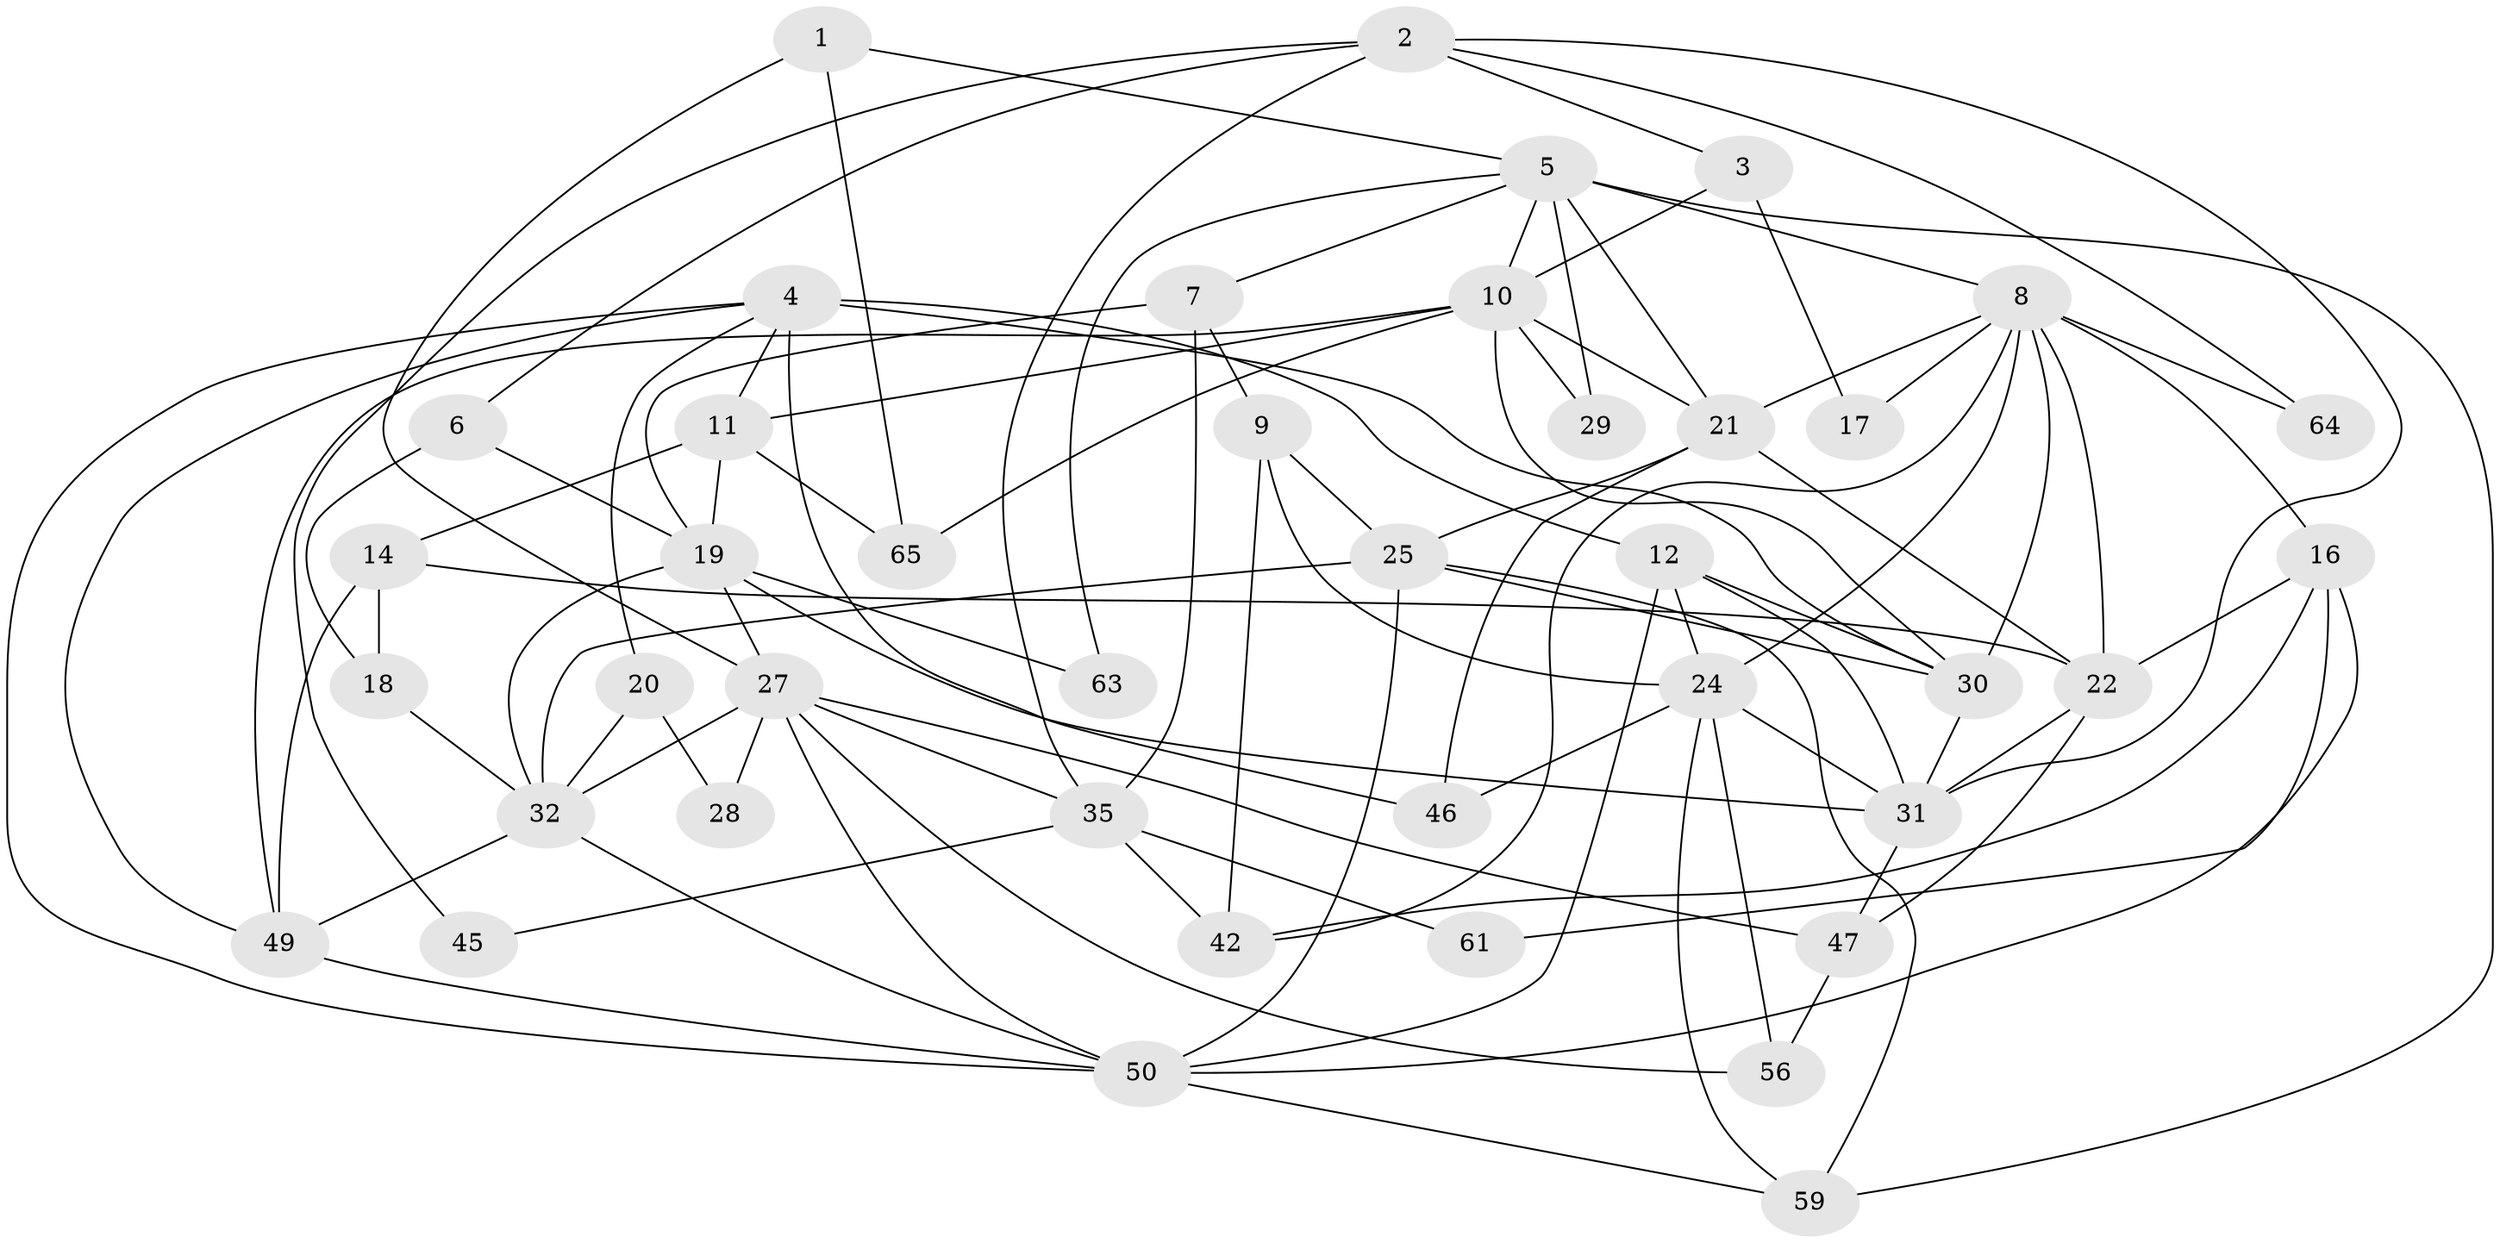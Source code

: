// Generated by graph-tools (version 1.1) at 2025/52/02/27/25 19:52:01]
// undirected, 41 vertices, 97 edges
graph export_dot {
graph [start="1"]
  node [color=gray90,style=filled];
  1;
  2 [super="+44"];
  3 [super="+26"];
  4 [super="+13"];
  5 [super="+15"];
  6;
  7 [super="+40"];
  8 [super="+36"];
  9 [super="+48"];
  10 [super="+39"];
  11 [super="+38"];
  12 [super="+52"];
  14 [super="+23"];
  16 [super="+37"];
  17;
  18;
  19 [super="+33"];
  20;
  21 [super="+51"];
  22 [super="+57"];
  24 [super="+60"];
  25 [super="+53"];
  27 [super="+41"];
  28;
  29;
  30 [super="+43"];
  31 [super="+54"];
  32 [super="+34"];
  35 [super="+58"];
  42;
  45;
  46;
  47;
  49;
  50 [super="+55"];
  56;
  59 [super="+62"];
  61;
  63;
  64;
  65;
  1 -- 5;
  1 -- 27;
  1 -- 65;
  2 -- 64;
  2 -- 35;
  2 -- 3;
  2 -- 6;
  2 -- 45;
  2 -- 31;
  3 -- 17 [weight=2];
  3 -- 10;
  4 -- 49;
  4 -- 46;
  4 -- 50;
  4 -- 20;
  4 -- 12;
  4 -- 30 [weight=2];
  4 -- 11;
  5 -- 59;
  5 -- 29;
  5 -- 10;
  5 -- 63;
  5 -- 7;
  5 -- 8;
  5 -- 21;
  6 -- 18;
  6 -- 19;
  7 -- 9;
  7 -- 19 [weight=2];
  7 -- 35;
  8 -- 22;
  8 -- 16;
  8 -- 17;
  8 -- 21;
  8 -- 42;
  8 -- 64;
  8 -- 24;
  8 -- 30;
  9 -- 24;
  9 -- 42;
  9 -- 25;
  10 -- 49;
  10 -- 65;
  10 -- 29;
  10 -- 30;
  10 -- 11;
  10 -- 21;
  11 -- 65;
  11 -- 14;
  11 -- 19;
  12 -- 30;
  12 -- 31;
  12 -- 24;
  12 -- 50;
  14 -- 18;
  14 -- 49;
  14 -- 22;
  16 -- 22;
  16 -- 42;
  16 -- 50;
  16 -- 61;
  18 -- 32;
  19 -- 63;
  19 -- 27 [weight=2];
  19 -- 32;
  19 -- 31;
  20 -- 28;
  20 -- 32;
  21 -- 46;
  21 -- 22;
  21 -- 25;
  22 -- 31;
  22 -- 47;
  24 -- 56;
  24 -- 31;
  24 -- 59;
  24 -- 46;
  25 -- 50;
  25 -- 59;
  25 -- 32;
  25 -- 30;
  27 -- 35;
  27 -- 28;
  27 -- 32;
  27 -- 47 [weight=2];
  27 -- 56;
  27 -- 50;
  30 -- 31;
  31 -- 47;
  32 -- 49;
  32 -- 50;
  35 -- 42;
  35 -- 45;
  35 -- 61;
  47 -- 56;
  49 -- 50;
  50 -- 59;
}
